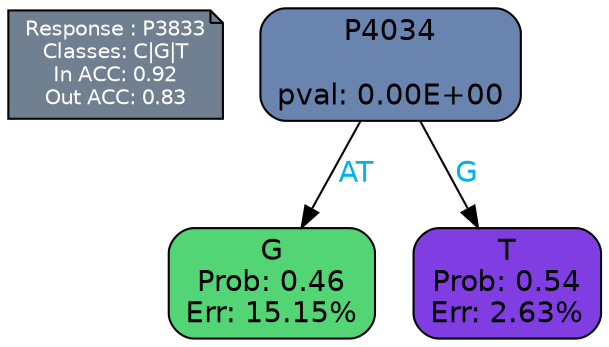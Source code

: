 digraph Tree {
node [shape=box, style="filled, rounded", color="black", fontname=helvetica] ;
graph [ranksep=equally, splines=polylines, bgcolor=transparent, dpi=600] ;
edge [fontname=helvetica] ;
LEGEND [label="Response : P3833
Classes: C|G|T
In ACC: 0.92
Out ACC: 0.83
",shape=note,align=left,style=filled,fillcolor="slategray",fontcolor="white",fontsize=10];1 [label="P4034

pval: 0.00E+00", fillcolor="#6a84b0"] ;
2 [label="G
Prob: 0.46
Err: 15.15%", fillcolor="#53d576"] ;
3 [label="T
Prob: 0.54
Err: 2.63%", fillcolor="#7f3de2"] ;
1 -> 2 [label="AT",fontcolor=deepskyblue2] ;
1 -> 3 [label="G",fontcolor=deepskyblue2] ;
{rank = same; 2;3;}{rank = same; LEGEND;1;}}